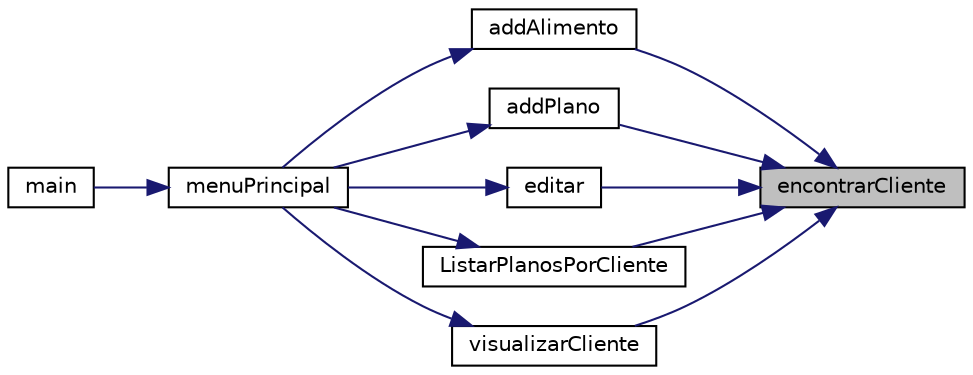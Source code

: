 digraph "encontrarCliente"
{
 // LATEX_PDF_SIZE
  edge [fontname="Helvetica",fontsize="10",labelfontname="Helvetica",labelfontsize="10"];
  node [fontname="Helvetica",fontsize="10",shape=record];
  rankdir="RL";
  Node1 [label="encontrarCliente",height=0.2,width=0.4,color="black", fillcolor="grey75", style="filled", fontcolor="black",tooltip="Funcao para encontrar um cliente."];
  Node1 -> Node2 [dir="back",color="midnightblue",fontsize="10",style="solid"];
  Node2 [label="addAlimento",height=0.2,width=0.4,color="black", fillcolor="white", style="filled",URL="$Alimentos_8c.html#ad16aab586ff6cca3a2d1c8515f7252ef",tooltip="Função que pede os dados para adicionar um Alimento."];
  Node2 -> Node3 [dir="back",color="midnightblue",fontsize="10",style="solid"];
  Node3 [label="menuPrincipal",height=0.2,width=0.4,color="black", fillcolor="white", style="filled",URL="$ListaLigada_8c.html#a0bb74a8b4a29008967c6d101ddd60701",tooltip="Função que imprime o menu do programa."];
  Node3 -> Node4 [dir="back",color="midnightblue",fontsize="10",style="solid"];
  Node4 [label="main",height=0.2,width=0.4,color="black", fillcolor="white", style="filled",URL="$main_8c.html#a0ddf1224851353fc92bfbff6f499fa97",tooltip="Função principal que vai correr outras funções como (Ler base de dados / Menu Principal / Guardar Bas..."];
  Node1 -> Node5 [dir="back",color="midnightblue",fontsize="10",style="solid"];
  Node5 [label="addPlano",height=0.2,width=0.4,color="black", fillcolor="white", style="filled",URL="$Plano_8c.html#a66381e8bb2ba01e2329f909200d6d647",tooltip="Função que pede os dados do Plano."];
  Node5 -> Node3 [dir="back",color="midnightblue",fontsize="10",style="solid"];
  Node1 -> Node6 [dir="back",color="midnightblue",fontsize="10",style="solid"];
  Node6 [label="editar",height=0.2,width=0.4,color="black", fillcolor="white", style="filled",URL="$Cliente_8c.html#a355cd4cc644c71c87eb4061e9dac5649",tooltip="funcao para editar um cliente"];
  Node6 -> Node3 [dir="back",color="midnightblue",fontsize="10",style="solid"];
  Node1 -> Node7 [dir="back",color="midnightblue",fontsize="10",style="solid"];
  Node7 [label="ListarPlanosPorCliente",height=0.2,width=0.4,color="black", fillcolor="white", style="filled",URL="$Plano_8c.html#ac993883c82378d588ddb7d0741e6ab20",tooltip="Função para listar Planos que estão entre 2 datas pedidas e que são de uma certa refeição."];
  Node7 -> Node3 [dir="back",color="midnightblue",fontsize="10",style="solid"];
  Node1 -> Node8 [dir="back",color="midnightblue",fontsize="10",style="solid"];
  Node8 [label="visualizarCliente",height=0.2,width=0.4,color="black", fillcolor="white", style="filled",URL="$Cliente_8c.html#acb183c04e229e583d7e957dec69b2760",tooltip="funcao para visualizar cliente"];
  Node8 -> Node3 [dir="back",color="midnightblue",fontsize="10",style="solid"];
}
